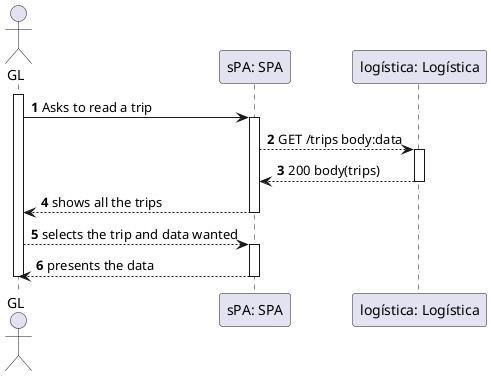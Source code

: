 @startuml
'https://plantuml.com/sequence-diagram

autonumber
actor GL
participant "sPA: SPA" as sPA
participant "logística: Logística" as MDL 


activate GL
GL ->sPA : Asks to read a trip
activate sPA

sPA --> MDL : GET /trips body:data
activate MDL

MDL --> sPA :  200 body(trips)

deactivate MDL

sPA --> GL : shows all the trips

deactivate sPA

GL --> sPA : selects the trip and data wanted

activate sPA



sPA --> GL : presents the data

deactivate sPA

deactivate GL



@enduml
